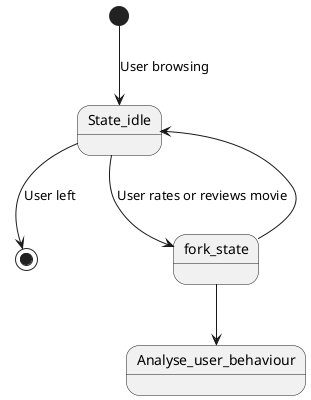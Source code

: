 @startuml

[*] --> State_idle : User browsing
State_idle --> [*] : User left
State_idle --> fork_state : User rates or reviews movie
fork_state --> State_idle 
fork_state --> Analyse_user_behaviour

@enduml
